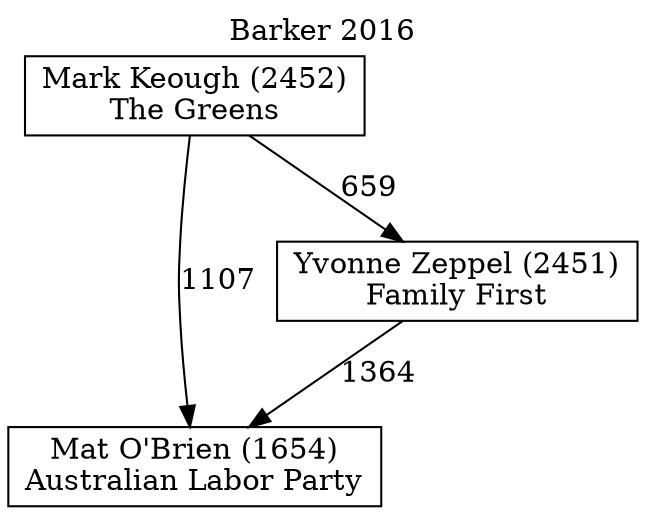 // House preference flow
digraph "Mat O'Brien (1654)_Barker_2016" {
	graph [label="Barker 2016" labelloc=t mclimit=10]
	node [shape=box]
	"Mark Keough (2452)" [label="Mark Keough (2452)
The Greens"]
	"Mat O'Brien (1654)" [label="Mat O'Brien (1654)
Australian Labor Party"]
	"Yvonne Zeppel (2451)" [label="Yvonne Zeppel (2451)
Family First"]
	"Mark Keough (2452)" -> "Mat O'Brien (1654)" [label=1107]
	"Mark Keough (2452)" -> "Yvonne Zeppel (2451)" [label=659]
	"Yvonne Zeppel (2451)" -> "Mat O'Brien (1654)" [label=1364]
}
